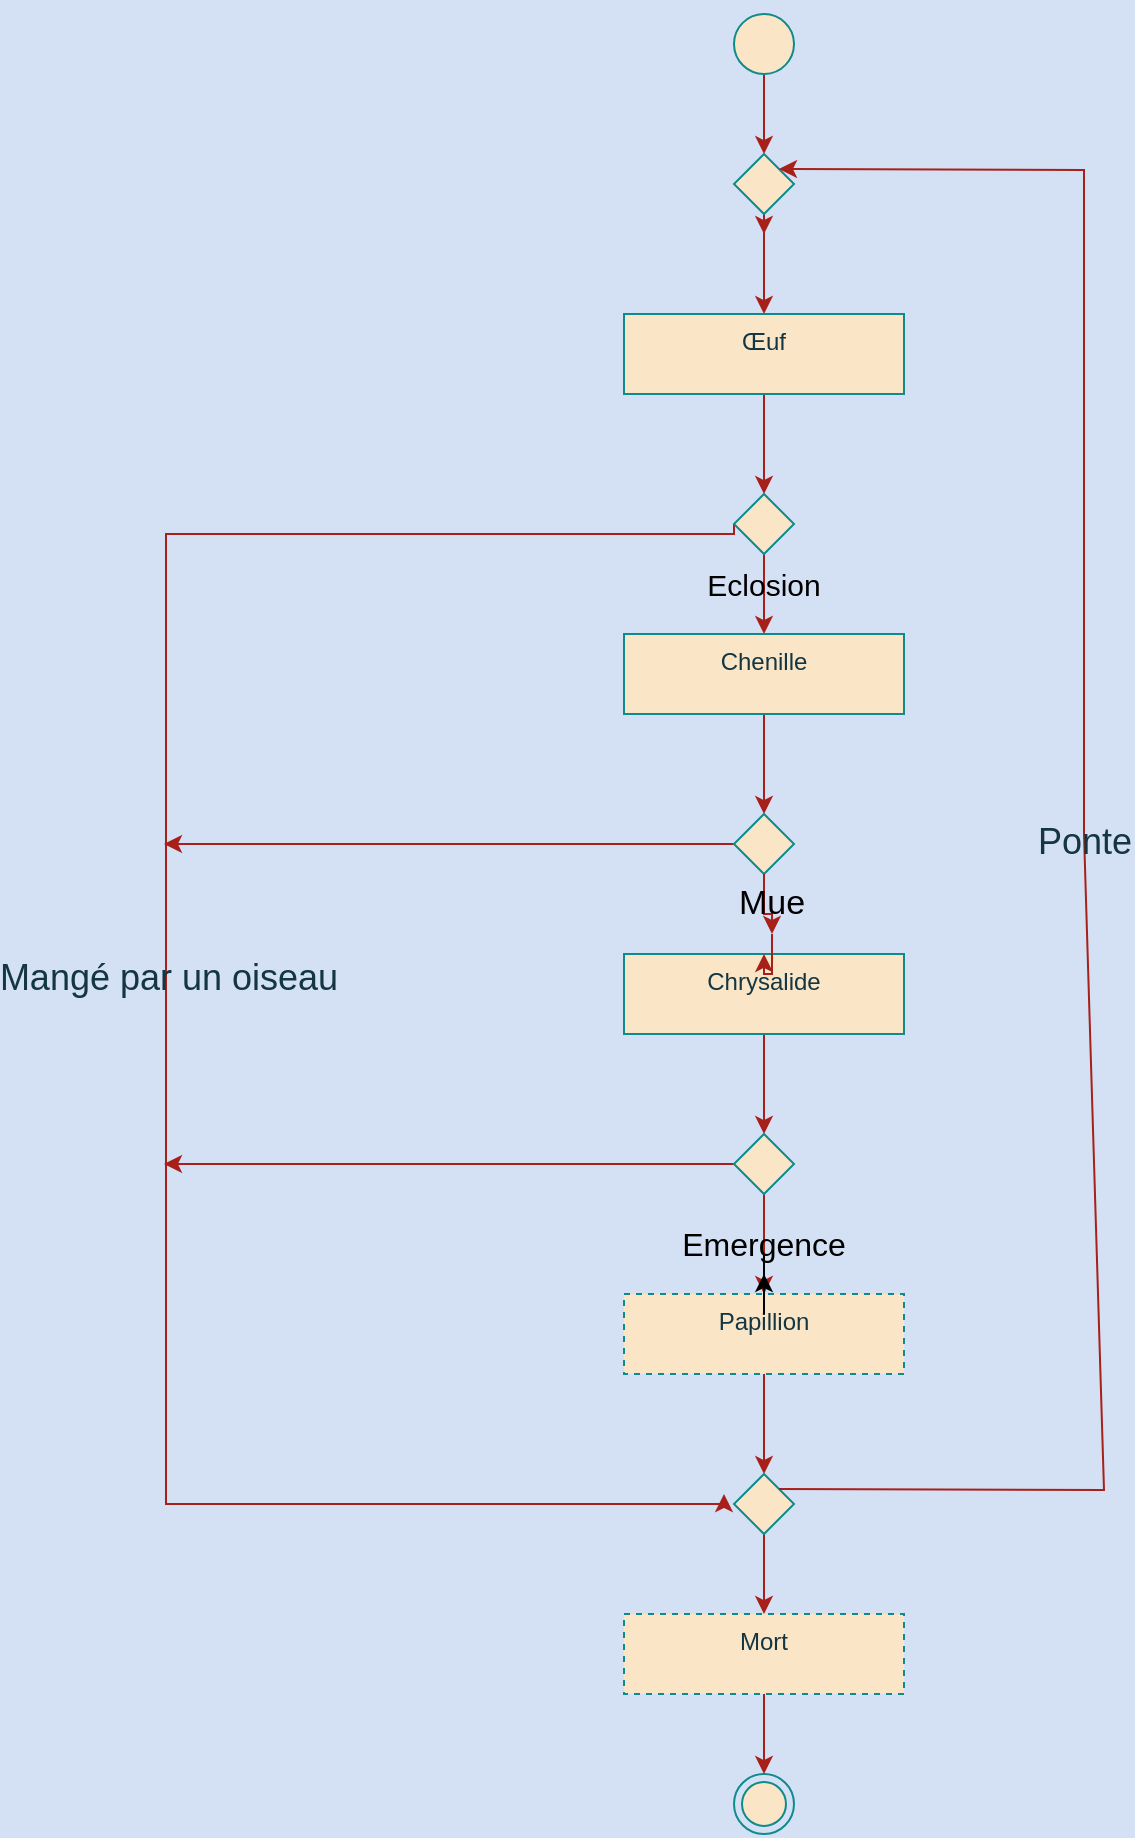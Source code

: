 <mxfile version="21.2.8" type="device">
  <diagram name="Page-1" id="MgRoWKAViiIPAorIX8d_">
    <mxGraphModel dx="332" dy="226" grid="1" gridSize="10" guides="1" tooltips="1" connect="1" arrows="1" fold="1" page="1" pageScale="1" pageWidth="827" pageHeight="1169" background="#D4E1F5" math="0" shadow="0">
      <root>
        <mxCell id="0" />
        <mxCell id="1" parent="0" />
        <mxCell id="vkj0lglKizq94tHYBggT-1" value="" style="ellipse;html=1;shape=endState;fillColor=#FAE5C7;strokeColor=#0F8B8D;labelBackgroundColor=none;fontColor=#143642;rounded=0;" parent="1" vertex="1">
          <mxGeometry x="425" y="890" width="30" height="30" as="geometry" />
        </mxCell>
        <mxCell id="cThAJLLEm_Zqb-8OlRFr-13" value="" style="edgeStyle=orthogonalEdgeStyle;rounded=0;orthogonalLoop=1;jettySize=auto;html=1;labelBackgroundColor=none;strokeColor=#A8201A;fontColor=default;" edge="1" parent="1" source="vkj0lglKizq94tHYBggT-2" target="cThAJLLEm_Zqb-8OlRFr-3">
          <mxGeometry relative="1" as="geometry" />
        </mxCell>
        <mxCell id="vkj0lglKizq94tHYBggT-2" value="" style="ellipse;fillColor=#FAE5C7;html=1;rotation=134;labelBackgroundColor=none;strokeColor=#0F8B8D;fontColor=#143642;rounded=0;" parent="1" vertex="1">
          <mxGeometry x="425" y="10" width="30" height="30" as="geometry" />
        </mxCell>
        <mxCell id="cThAJLLEm_Zqb-8OlRFr-10" value="" style="edgeStyle=orthogonalEdgeStyle;rounded=0;orthogonalLoop=1;jettySize=auto;html=1;labelBackgroundColor=none;strokeColor=#A8201A;fontColor=default;" edge="1" parent="1" source="vkj0lglKizq94tHYBggT-3" target="cThAJLLEm_Zqb-8OlRFr-6">
          <mxGeometry relative="1" as="geometry" />
        </mxCell>
        <mxCell id="vkj0lglKizq94tHYBggT-3" value="Œuf" style="html=1;align=center;verticalAlign=top;rounded=0;absoluteArcSize=1;arcSize=10;dashed=0;whiteSpace=wrap;labelBackgroundColor=none;fillColor=#FAE5C7;strokeColor=#0F8B8D;fontColor=#143642;" parent="1" vertex="1">
          <mxGeometry x="370" y="160" width="140" height="40" as="geometry" />
        </mxCell>
        <mxCell id="cThAJLLEm_Zqb-8OlRFr-11" value="" style="edgeStyle=orthogonalEdgeStyle;rounded=0;orthogonalLoop=1;jettySize=auto;html=1;labelBackgroundColor=none;strokeColor=#A8201A;fontColor=default;" edge="1" parent="1" source="vkj0lglKizq94tHYBggT-4" target="cThAJLLEm_Zqb-8OlRFr-8">
          <mxGeometry relative="1" as="geometry" />
        </mxCell>
        <mxCell id="vkj0lglKizq94tHYBggT-4" value="Chenille" style="html=1;align=center;verticalAlign=top;rounded=0;absoluteArcSize=1;arcSize=10;dashed=0;whiteSpace=wrap;labelBackgroundColor=none;fillColor=#FAE5C7;strokeColor=#0F8B8D;fontColor=#143642;" parent="1" vertex="1">
          <mxGeometry x="370" y="320" width="140" height="40" as="geometry" />
        </mxCell>
        <mxCell id="cThAJLLEm_Zqb-8OlRFr-17" value="" style="edgeStyle=orthogonalEdgeStyle;rounded=0;orthogonalLoop=1;jettySize=auto;html=1;labelBackgroundColor=none;strokeColor=#A8201A;fontColor=default;" edge="1" parent="1" source="vkj0lglKizq94tHYBggT-5" target="cThAJLLEm_Zqb-8OlRFr-7">
          <mxGeometry relative="1" as="geometry" />
        </mxCell>
        <mxCell id="vkj0lglKizq94tHYBggT-5" value="Chrysalide" style="html=1;align=center;verticalAlign=top;rounded=0;absoluteArcSize=1;arcSize=10;dashed=0;whiteSpace=wrap;labelBackgroundColor=none;fillColor=#FAE5C7;strokeColor=#0F8B8D;fontColor=#143642;" parent="1" vertex="1">
          <mxGeometry x="370" y="480" width="140" height="40" as="geometry" />
        </mxCell>
        <mxCell id="cThAJLLEm_Zqb-8OlRFr-28" value="" style="edgeStyle=orthogonalEdgeStyle;rounded=0;orthogonalLoop=1;jettySize=auto;html=1;labelBackgroundColor=none;strokeColor=#A8201A;fontColor=default;" edge="1" parent="1" source="vkj0lglKizq94tHYBggT-6" target="cThAJLLEm_Zqb-8OlRFr-9">
          <mxGeometry relative="1" as="geometry" />
        </mxCell>
        <mxCell id="vkj0lglKizq94tHYBggT-6" value="Papillion" style="html=1;align=center;verticalAlign=top;rounded=0;absoluteArcSize=1;arcSize=10;dashed=1;whiteSpace=wrap;labelBackgroundColor=none;fillColor=#FAE5C7;strokeColor=#0F8B8D;fontColor=#143642;" parent="1" vertex="1">
          <mxGeometry x="370" y="650" width="140" height="40" as="geometry" />
        </mxCell>
        <mxCell id="cThAJLLEm_Zqb-8OlRFr-20" value="" style="edgeStyle=orthogonalEdgeStyle;rounded=0;orthogonalLoop=1;jettySize=auto;html=1;labelBackgroundColor=none;strokeColor=#A8201A;fontColor=default;" edge="1" parent="1" source="vkj0lglKizq94tHYBggT-7" target="vkj0lglKizq94tHYBggT-1">
          <mxGeometry relative="1" as="geometry" />
        </mxCell>
        <mxCell id="vkj0lglKizq94tHYBggT-7" value="Mort" style="html=1;align=center;verticalAlign=top;rounded=0;absoluteArcSize=1;arcSize=10;dashed=1;whiteSpace=wrap;labelBackgroundColor=none;fillColor=#FAE5C7;strokeColor=#0F8B8D;fontColor=#143642;" parent="1" vertex="1">
          <mxGeometry x="370" y="810" width="140" height="40" as="geometry" />
        </mxCell>
        <mxCell id="cThAJLLEm_Zqb-8OlRFr-4" style="edgeStyle=orthogonalEdgeStyle;rounded=0;orthogonalLoop=1;jettySize=auto;html=1;exitX=0;exitY=0;exitDx=0;exitDy=0;labelBackgroundColor=none;strokeColor=#A8201A;fontColor=default;" edge="1" parent="1" source="cThAJLLEm_Zqb-8OlRFr-3">
          <mxGeometry relative="1" as="geometry">
            <mxPoint x="440" y="120" as="targetPoint" />
          </mxGeometry>
        </mxCell>
        <mxCell id="cThAJLLEm_Zqb-8OlRFr-14" value="" style="edgeStyle=orthogonalEdgeStyle;rounded=0;orthogonalLoop=1;jettySize=auto;html=1;labelBackgroundColor=none;strokeColor=#A8201A;fontColor=default;" edge="1" parent="1" source="cThAJLLEm_Zqb-8OlRFr-3" target="vkj0lglKizq94tHYBggT-3">
          <mxGeometry relative="1" as="geometry" />
        </mxCell>
        <mxCell id="cThAJLLEm_Zqb-8OlRFr-3" value="" style="rhombus;labelBackgroundColor=none;fillColor=#FAE5C7;strokeColor=#0F8B8D;fontColor=#143642;rounded=0;" vertex="1" parent="1">
          <mxGeometry x="425" y="80" width="30" height="30" as="geometry" />
        </mxCell>
        <mxCell id="cThAJLLEm_Zqb-8OlRFr-12" value="" style="edgeStyle=orthogonalEdgeStyle;rounded=0;orthogonalLoop=1;jettySize=auto;html=1;labelBackgroundColor=none;strokeColor=#A8201A;fontColor=default;" edge="1" parent="1" source="cThAJLLEm_Zqb-8OlRFr-6" target="vkj0lglKizq94tHYBggT-4">
          <mxGeometry relative="1" as="geometry" />
        </mxCell>
        <mxCell id="cThAJLLEm_Zqb-8OlRFr-33" style="edgeStyle=orthogonalEdgeStyle;rounded=0;orthogonalLoop=1;jettySize=auto;html=1;strokeColor=#A8201A;fontColor=default;fillColor=#FAE5C7;exitX=0;exitY=0.5;exitDx=0;exitDy=0;fontSize=23;labelBackgroundColor=none;" edge="1" parent="1" source="cThAJLLEm_Zqb-8OlRFr-6">
          <mxGeometry relative="1" as="geometry">
            <mxPoint x="420" y="750" as="targetPoint" />
            <Array as="points">
              <mxPoint x="425" y="270" />
              <mxPoint x="141" y="270" />
              <mxPoint x="141" y="755" />
              <mxPoint x="420" y="755" />
            </Array>
          </mxGeometry>
        </mxCell>
        <mxCell id="cThAJLLEm_Zqb-8OlRFr-36" value="&lt;font style=&quot;font-size: 18px;&quot;&gt;Mangé par un oiseau&lt;/font&gt;" style="edgeLabel;html=1;align=center;verticalAlign=middle;resizable=0;points=[];fontColor=#143642;labelBackgroundColor=none;rounded=0;" vertex="1" connectable="0" parent="cThAJLLEm_Zqb-8OlRFr-33">
          <mxGeometry x="-0.034" y="1" relative="1" as="geometry">
            <mxPoint as="offset" />
          </mxGeometry>
        </mxCell>
        <mxCell id="cThAJLLEm_Zqb-8OlRFr-6" value="" style="rhombus;labelBackgroundColor=none;fillColor=#FAE5C7;strokeColor=#0F8B8D;fontColor=#143642;rounded=0;" vertex="1" parent="1">
          <mxGeometry x="425" y="250" width="30" height="30" as="geometry" />
        </mxCell>
        <mxCell id="cThAJLLEm_Zqb-8OlRFr-27" value="" style="edgeStyle=orthogonalEdgeStyle;rounded=0;orthogonalLoop=1;jettySize=auto;html=1;labelBackgroundColor=none;strokeColor=#A8201A;fontColor=default;" edge="1" parent="1" source="cThAJLLEm_Zqb-8OlRFr-7" target="vkj0lglKizq94tHYBggT-6">
          <mxGeometry relative="1" as="geometry" />
        </mxCell>
        <mxCell id="cThAJLLEm_Zqb-8OlRFr-35" style="edgeStyle=orthogonalEdgeStyle;rounded=0;orthogonalLoop=1;jettySize=auto;html=1;strokeColor=#A8201A;fontColor=default;fillColor=#FAE5C7;labelBackgroundColor=none;" edge="1" parent="1" source="cThAJLLEm_Zqb-8OlRFr-7">
          <mxGeometry relative="1" as="geometry">
            <mxPoint x="140" y="585" as="targetPoint" />
          </mxGeometry>
        </mxCell>
        <mxCell id="cThAJLLEm_Zqb-8OlRFr-7" value="" style="rhombus;labelBackgroundColor=none;fillColor=#FAE5C7;strokeColor=#0F8B8D;fontColor=#143642;rounded=0;" vertex="1" parent="1">
          <mxGeometry x="425" y="570" width="30" height="30" as="geometry" />
        </mxCell>
        <mxCell id="cThAJLLEm_Zqb-8OlRFr-16" value="" style="edgeStyle=orthogonalEdgeStyle;rounded=0;orthogonalLoop=1;jettySize=auto;html=1;labelBackgroundColor=none;strokeColor=#A8201A;fontColor=default;" edge="1" parent="1" source="cThAJLLEm_Zqb-8OlRFr-39" target="vkj0lglKizq94tHYBggT-5">
          <mxGeometry relative="1" as="geometry" />
        </mxCell>
        <mxCell id="cThAJLLEm_Zqb-8OlRFr-34" style="edgeStyle=orthogonalEdgeStyle;rounded=0;orthogonalLoop=1;jettySize=auto;html=1;strokeColor=#A8201A;fontColor=default;fillColor=#FAE5C7;labelBackgroundColor=none;" edge="1" parent="1" source="cThAJLLEm_Zqb-8OlRFr-8">
          <mxGeometry relative="1" as="geometry">
            <mxPoint x="140" y="425" as="targetPoint" />
          </mxGeometry>
        </mxCell>
        <mxCell id="cThAJLLEm_Zqb-8OlRFr-8" value="" style="rhombus;labelBackgroundColor=none;fillColor=#FAE5C7;strokeColor=#0F8B8D;fontColor=#143642;rounded=0;" vertex="1" parent="1">
          <mxGeometry x="425" y="410" width="30" height="30" as="geometry" />
        </mxCell>
        <mxCell id="cThAJLLEm_Zqb-8OlRFr-19" value="" style="edgeStyle=orthogonalEdgeStyle;rounded=0;orthogonalLoop=1;jettySize=auto;html=1;labelBackgroundColor=none;strokeColor=#A8201A;fontColor=default;" edge="1" parent="1" source="cThAJLLEm_Zqb-8OlRFr-9" target="vkj0lglKizq94tHYBggT-7">
          <mxGeometry relative="1" as="geometry" />
        </mxCell>
        <mxCell id="cThAJLLEm_Zqb-8OlRFr-9" value="" style="rhombus;labelBackgroundColor=none;fillColor=#FAE5C7;strokeColor=#0F8B8D;fontColor=#143642;rounded=0;" vertex="1" parent="1">
          <mxGeometry x="425" y="740" width="30" height="30" as="geometry" />
        </mxCell>
        <mxCell id="cThAJLLEm_Zqb-8OlRFr-30" value="" style="endArrow=classic;html=1;rounded=0;exitX=1;exitY=0;exitDx=0;exitDy=0;entryX=1;entryY=0;entryDx=0;entryDy=0;labelBackgroundColor=none;strokeColor=#A8201A;fontColor=default;" edge="1" parent="1" source="cThAJLLEm_Zqb-8OlRFr-9" target="cThAJLLEm_Zqb-8OlRFr-3">
          <mxGeometry relative="1" as="geometry">
            <mxPoint x="410" y="720" as="sourcePoint" />
            <mxPoint x="590" y="420" as="targetPoint" />
            <Array as="points">
              <mxPoint x="610" y="748" />
              <mxPoint x="600" y="420" />
              <mxPoint x="600" y="88" />
            </Array>
          </mxGeometry>
        </mxCell>
        <mxCell id="cThAJLLEm_Zqb-8OlRFr-31" value="&lt;font style=&quot;font-size: 18px;&quot;&gt;Ponte&lt;/font&gt;" style="edgeLabel;resizable=0;html=1;align=center;verticalAlign=middle;fontSize=22;labelBackgroundColor=none;fontColor=#143642;rounded=0;" connectable="0" vertex="1" parent="cThAJLLEm_Zqb-8OlRFr-30">
          <mxGeometry relative="1" as="geometry" />
        </mxCell>
        <mxCell id="cThAJLLEm_Zqb-8OlRFr-37" value="&lt;font style=&quot;font-size: 15px;&quot;&gt;Eclosion&lt;/font&gt;" style="text;html=1;align=center;verticalAlign=middle;whiteSpace=wrap;rounded=0;labelBackgroundColor=none;" vertex="1" parent="1">
          <mxGeometry x="410" y="280" width="60" height="30" as="geometry" />
        </mxCell>
        <mxCell id="cThAJLLEm_Zqb-8OlRFr-41" value="&lt;font style=&quot;font-size: 16px;&quot;&gt;Emergence&lt;/font&gt;" style="text;html=1;strokeColor=none;fillColor=none;align=center;verticalAlign=middle;whiteSpace=wrap;rounded=0;" vertex="1" parent="1">
          <mxGeometry x="410" y="610" width="60" height="30" as="geometry" />
        </mxCell>
        <mxCell id="cThAJLLEm_Zqb-8OlRFr-42" value="" style="edgeStyle=orthogonalEdgeStyle;rounded=0;orthogonalLoop=1;jettySize=auto;html=1;" edge="1" parent="1" source="vkj0lglKizq94tHYBggT-6" target="cThAJLLEm_Zqb-8OlRFr-41">
          <mxGeometry relative="1" as="geometry" />
        </mxCell>
        <mxCell id="cThAJLLEm_Zqb-8OlRFr-43" value="" style="edgeStyle=orthogonalEdgeStyle;rounded=0;orthogonalLoop=1;jettySize=auto;html=1;labelBackgroundColor=none;strokeColor=#A8201A;fontColor=default;" edge="1" parent="1" source="cThAJLLEm_Zqb-8OlRFr-8" target="cThAJLLEm_Zqb-8OlRFr-39">
          <mxGeometry relative="1" as="geometry">
            <mxPoint x="440" y="440" as="sourcePoint" />
            <mxPoint x="440" y="480" as="targetPoint" />
          </mxGeometry>
        </mxCell>
        <mxCell id="cThAJLLEm_Zqb-8OlRFr-39" value="&lt;font style=&quot;font-size: 17px;&quot;&gt;Mue&lt;/font&gt;" style="text;html=1;strokeColor=none;fillColor=none;align=center;verticalAlign=middle;whiteSpace=wrap;rounded=0;" vertex="1" parent="1">
          <mxGeometry x="414" y="440" width="60" height="30" as="geometry" />
        </mxCell>
      </root>
    </mxGraphModel>
  </diagram>
</mxfile>
